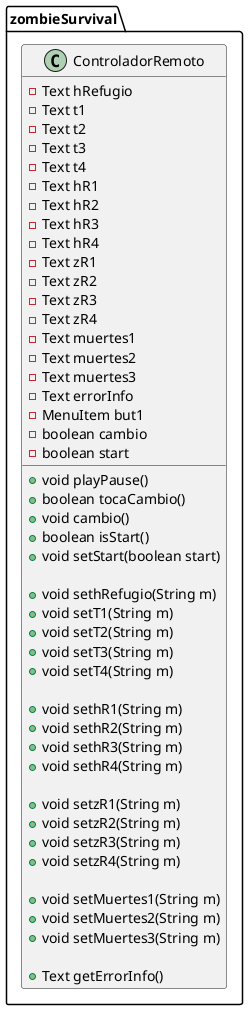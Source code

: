@startuml

package zombieSurvival {
    class ControladorRemoto {
            - Text hRefugio
            - Text t1
            - Text t2
            - Text t3
            - Text t4
            - Text hR1
            - Text hR2
            - Text hR3
            - Text hR4
            - Text zR1
            - Text zR2
            - Text zR3
            - Text zR4
            - Text muertes1
            - Text muertes2
            - Text muertes3
            - Text errorInfo
            - MenuItem but1
            - boolean cambio
            - boolean start

            + void playPause()
            + boolean tocaCambio()
            + void cambio()
            + boolean isStart()
            + void setStart(boolean start)

            + void sethRefugio(String m)
            + void setT1(String m)
            + void setT2(String m)
            + void setT3(String m)
            + void setT4(String m)

            + void sethR1(String m)
            + void sethR2(String m)
            + void sethR3(String m)
            + void sethR4(String m)

            + void setzR1(String m)
            + void setzR2(String m)
            + void setzR3(String m)
            + void setzR4(String m)

            + void setMuertes1(String m)
            + void setMuertes2(String m)
            + void setMuertes3(String m)

            + Text getErrorInfo()
        }
}

@enduml